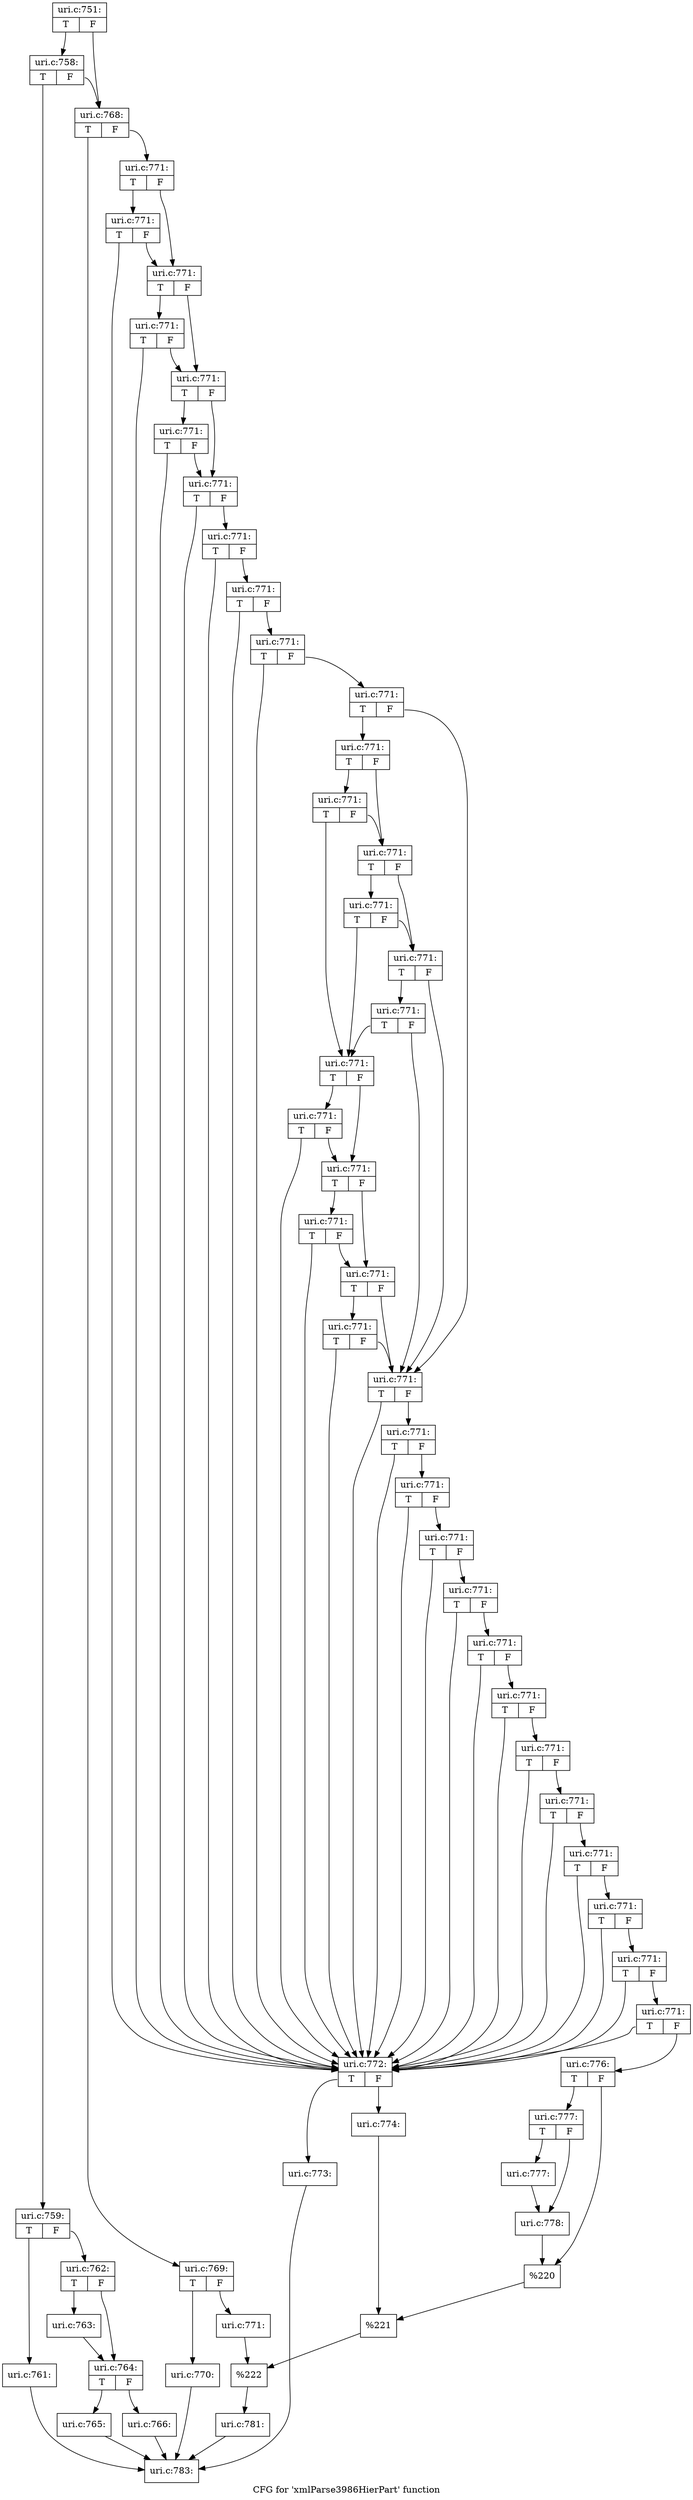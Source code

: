 digraph "CFG for 'xmlParse3986HierPart' function" {
	label="CFG for 'xmlParse3986HierPart' function";

	Node0x491bcb0 [shape=record,label="{uri.c:751:|{<s0>T|<s1>F}}"];
	Node0x491bcb0:s0 -> Node0x491d390;
	Node0x491bcb0:s1 -> Node0x491d340;
	Node0x491d390 [shape=record,label="{uri.c:758:|{<s0>T|<s1>F}}"];
	Node0x491d390:s0 -> Node0x491d2a0;
	Node0x491d390:s1 -> Node0x491d340;
	Node0x491d2a0 [shape=record,label="{uri.c:759:|{<s0>T|<s1>F}}"];
	Node0x491d2a0:s0 -> Node0x491e5f0;
	Node0x491d2a0:s1 -> Node0x491e990;
	Node0x491e5f0 [shape=record,label="{uri.c:761:}"];
	Node0x491e5f0 -> Node0x491bfe0;
	Node0x491e990 [shape=record,label="{uri.c:762:|{<s0>T|<s1>F}}"];
	Node0x491e990:s0 -> Node0x491ec90;
	Node0x491e990:s1 -> Node0x491ece0;
	Node0x491ec90 [shape=record,label="{uri.c:763:}"];
	Node0x491ec90 -> Node0x491ece0;
	Node0x491ece0 [shape=record,label="{uri.c:764:|{<s0>T|<s1>F}}"];
	Node0x491ece0:s0 -> Node0x4683ec0;
	Node0x491ece0:s1 -> Node0x491f9a0;
	Node0x4683ec0 [shape=record,label="{uri.c:765:}"];
	Node0x4683ec0 -> Node0x491bfe0;
	Node0x491f9a0 [shape=record,label="{uri.c:766:}"];
	Node0x491f9a0 -> Node0x491bfe0;
	Node0x491d340 [shape=record,label="{uri.c:768:|{<s0>T|<s1>F}}"];
	Node0x491d340:s0 -> Node0x491ff50;
	Node0x491d340:s1 -> Node0x491fff0;
	Node0x491ff50 [shape=record,label="{uri.c:769:|{<s0>T|<s1>F}}"];
	Node0x491ff50:s0 -> Node0x491f6c0;
	Node0x491ff50:s1 -> Node0x49207b0;
	Node0x491f6c0 [shape=record,label="{uri.c:770:}"];
	Node0x491f6c0 -> Node0x491bfe0;
	Node0x49207b0 [shape=record,label="{uri.c:771:}"];
	Node0x49207b0 -> Node0x491ffa0;
	Node0x491fff0 [shape=record,label="{uri.c:771:|{<s0>T|<s1>F}}"];
	Node0x491fff0:s0 -> Node0x49212a0;
	Node0x491fff0:s1 -> Node0x4921250;
	Node0x49212a0 [shape=record,label="{uri.c:771:|{<s0>T|<s1>F}}"];
	Node0x49212a0:s0 -> Node0x4920e90;
	Node0x49212a0:s1 -> Node0x4921250;
	Node0x4921250 [shape=record,label="{uri.c:771:|{<s0>T|<s1>F}}"];
	Node0x4921250:s0 -> Node0x49217b0;
	Node0x4921250:s1 -> Node0x4921200;
	Node0x49217b0 [shape=record,label="{uri.c:771:|{<s0>T|<s1>F}}"];
	Node0x49217b0:s0 -> Node0x4920e90;
	Node0x49217b0:s1 -> Node0x4921200;
	Node0x4921200 [shape=record,label="{uri.c:771:|{<s0>T|<s1>F}}"];
	Node0x4921200:s0 -> Node0x4921c60;
	Node0x4921200:s1 -> Node0x49211b0;
	Node0x4921c60 [shape=record,label="{uri.c:771:|{<s0>T|<s1>F}}"];
	Node0x4921c60:s0 -> Node0x4920e90;
	Node0x4921c60:s1 -> Node0x49211b0;
	Node0x49211b0 [shape=record,label="{uri.c:771:|{<s0>T|<s1>F}}"];
	Node0x49211b0:s0 -> Node0x4920e90;
	Node0x49211b0:s1 -> Node0x4921160;
	Node0x4921160 [shape=record,label="{uri.c:771:|{<s0>T|<s1>F}}"];
	Node0x4921160:s0 -> Node0x4920e90;
	Node0x4921160:s1 -> Node0x4921110;
	Node0x4921110 [shape=record,label="{uri.c:771:|{<s0>T|<s1>F}}"];
	Node0x4921110:s0 -> Node0x4920e90;
	Node0x4921110:s1 -> Node0x49210c0;
	Node0x49210c0 [shape=record,label="{uri.c:771:|{<s0>T|<s1>F}}"];
	Node0x49210c0:s0 -> Node0x4920e90;
	Node0x49210c0:s1 -> Node0x4921070;
	Node0x4921070 [shape=record,label="{uri.c:771:|{<s0>T|<s1>F}}"];
	Node0x4921070:s0 -> Node0x4922a20;
	Node0x4921070:s1 -> Node0x4921020;
	Node0x4922a20 [shape=record,label="{uri.c:771:|{<s0>T|<s1>F}}"];
	Node0x4922a20:s0 -> Node0x4922d40;
	Node0x4922a20:s1 -> Node0x4922cf0;
	Node0x4922d40 [shape=record,label="{uri.c:771:|{<s0>T|<s1>F}}"];
	Node0x4922d40:s0 -> Node0x49229d0;
	Node0x4922d40:s1 -> Node0x4922cf0;
	Node0x4922cf0 [shape=record,label="{uri.c:771:|{<s0>T|<s1>F}}"];
	Node0x4922cf0:s0 -> Node0x4923310;
	Node0x4922cf0:s1 -> Node0x4922ca0;
	Node0x4923310 [shape=record,label="{uri.c:771:|{<s0>T|<s1>F}}"];
	Node0x4923310:s0 -> Node0x49229d0;
	Node0x4923310:s1 -> Node0x4922ca0;
	Node0x4922ca0 [shape=record,label="{uri.c:771:|{<s0>T|<s1>F}}"];
	Node0x4922ca0:s0 -> Node0x49238e0;
	Node0x4922ca0:s1 -> Node0x4921020;
	Node0x49238e0 [shape=record,label="{uri.c:771:|{<s0>T|<s1>F}}"];
	Node0x49238e0:s0 -> Node0x49229d0;
	Node0x49238e0:s1 -> Node0x4921020;
	Node0x49229d0 [shape=record,label="{uri.c:771:|{<s0>T|<s1>F}}"];
	Node0x49229d0:s0 -> Node0x4923f50;
	Node0x49229d0:s1 -> Node0x4923f00;
	Node0x4923f50 [shape=record,label="{uri.c:771:|{<s0>T|<s1>F}}"];
	Node0x4923f50:s0 -> Node0x4920e90;
	Node0x4923f50:s1 -> Node0x4923f00;
	Node0x4923f00 [shape=record,label="{uri.c:771:|{<s0>T|<s1>F}}"];
	Node0x4923f00:s0 -> Node0x4924520;
	Node0x4923f00:s1 -> Node0x4923eb0;
	Node0x4924520 [shape=record,label="{uri.c:771:|{<s0>T|<s1>F}}"];
	Node0x4924520:s0 -> Node0x4920e90;
	Node0x4924520:s1 -> Node0x4923eb0;
	Node0x4923eb0 [shape=record,label="{uri.c:771:|{<s0>T|<s1>F}}"];
	Node0x4923eb0:s0 -> Node0x4924af0;
	Node0x4923eb0:s1 -> Node0x4921020;
	Node0x4924af0 [shape=record,label="{uri.c:771:|{<s0>T|<s1>F}}"];
	Node0x4924af0:s0 -> Node0x4920e90;
	Node0x4924af0:s1 -> Node0x4921020;
	Node0x4921020 [shape=record,label="{uri.c:771:|{<s0>T|<s1>F}}"];
	Node0x4921020:s0 -> Node0x4920e90;
	Node0x4921020:s1 -> Node0x4925390;
	Node0x4925390 [shape=record,label="{uri.c:771:|{<s0>T|<s1>F}}"];
	Node0x4925390:s0 -> Node0x4920e90;
	Node0x4925390:s1 -> Node0x4925340;
	Node0x4925340 [shape=record,label="{uri.c:771:|{<s0>T|<s1>F}}"];
	Node0x4925340:s0 -> Node0x4920e90;
	Node0x4925340:s1 -> Node0x49252f0;
	Node0x49252f0 [shape=record,label="{uri.c:771:|{<s0>T|<s1>F}}"];
	Node0x49252f0:s0 -> Node0x4920e90;
	Node0x49252f0:s1 -> Node0x49252a0;
	Node0x49252a0 [shape=record,label="{uri.c:771:|{<s0>T|<s1>F}}"];
	Node0x49252a0:s0 -> Node0x4920e90;
	Node0x49252a0:s1 -> Node0x4925250;
	Node0x4925250 [shape=record,label="{uri.c:771:|{<s0>T|<s1>F}}"];
	Node0x4925250:s0 -> Node0x4920e90;
	Node0x4925250:s1 -> Node0x4925200;
	Node0x4925200 [shape=record,label="{uri.c:771:|{<s0>T|<s1>F}}"];
	Node0x4925200:s0 -> Node0x4920e90;
	Node0x4925200:s1 -> Node0x49251b0;
	Node0x49251b0 [shape=record,label="{uri.c:771:|{<s0>T|<s1>F}}"];
	Node0x49251b0:s0 -> Node0x4920e90;
	Node0x49251b0:s1 -> Node0x4925160;
	Node0x4925160 [shape=record,label="{uri.c:771:|{<s0>T|<s1>F}}"];
	Node0x4925160:s0 -> Node0x4920e90;
	Node0x4925160:s1 -> Node0x4925110;
	Node0x4925110 [shape=record,label="{uri.c:771:|{<s0>T|<s1>F}}"];
	Node0x4925110:s0 -> Node0x4920e90;
	Node0x4925110:s1 -> Node0x49250c0;
	Node0x49250c0 [shape=record,label="{uri.c:771:|{<s0>T|<s1>F}}"];
	Node0x49250c0:s0 -> Node0x4920e90;
	Node0x49250c0:s1 -> Node0x4920fd0;
	Node0x4920fd0 [shape=record,label="{uri.c:771:|{<s0>T|<s1>F}}"];
	Node0x4920fd0:s0 -> Node0x4920e90;
	Node0x4920fd0:s1 -> Node0x4920f80;
	Node0x4920f80 [shape=record,label="{uri.c:771:|{<s0>T|<s1>F}}"];
	Node0x4920f80:s0 -> Node0x4920e90;
	Node0x4920f80:s1 -> Node0x4920f30;
	Node0x4920e90 [shape=record,label="{uri.c:772:|{<s0>T|<s1>F}}"];
	Node0x4920e90:s0 -> Node0x4927410;
	Node0x4920e90:s1 -> Node0x4927710;
	Node0x4927410 [shape=record,label="{uri.c:773:}"];
	Node0x4927410 -> Node0x491bfe0;
	Node0x4927710 [shape=record,label="{uri.c:774:}"];
	Node0x4927710 -> Node0x4920ee0;
	Node0x4920f30 [shape=record,label="{uri.c:776:|{<s0>T|<s1>F}}"];
	Node0x4920f30:s0 -> Node0x4927a70;
	Node0x4920f30:s1 -> Node0x4927ac0;
	Node0x4927a70 [shape=record,label="{uri.c:777:|{<s0>T|<s1>F}}"];
	Node0x4927a70:s0 -> Node0x4927da0;
	Node0x4927a70:s1 -> Node0x4927df0;
	Node0x4927da0 [shape=record,label="{uri.c:777:}"];
	Node0x4927da0 -> Node0x4927df0;
	Node0x4927df0 [shape=record,label="{uri.c:778:}"];
	Node0x4927df0 -> Node0x4927ac0;
	Node0x4927ac0 [shape=record,label="{%220}"];
	Node0x4927ac0 -> Node0x4920ee0;
	Node0x4920ee0 [shape=record,label="{%221}"];
	Node0x4920ee0 -> Node0x491ffa0;
	Node0x491ffa0 [shape=record,label="{%222}"];
	Node0x491ffa0 -> Node0x491d2f0;
	Node0x491d2f0 [shape=record,label="{uri.c:781:}"];
	Node0x491d2f0 -> Node0x491bfe0;
	Node0x491bfe0 [shape=record,label="{uri.c:783:}"];
}
